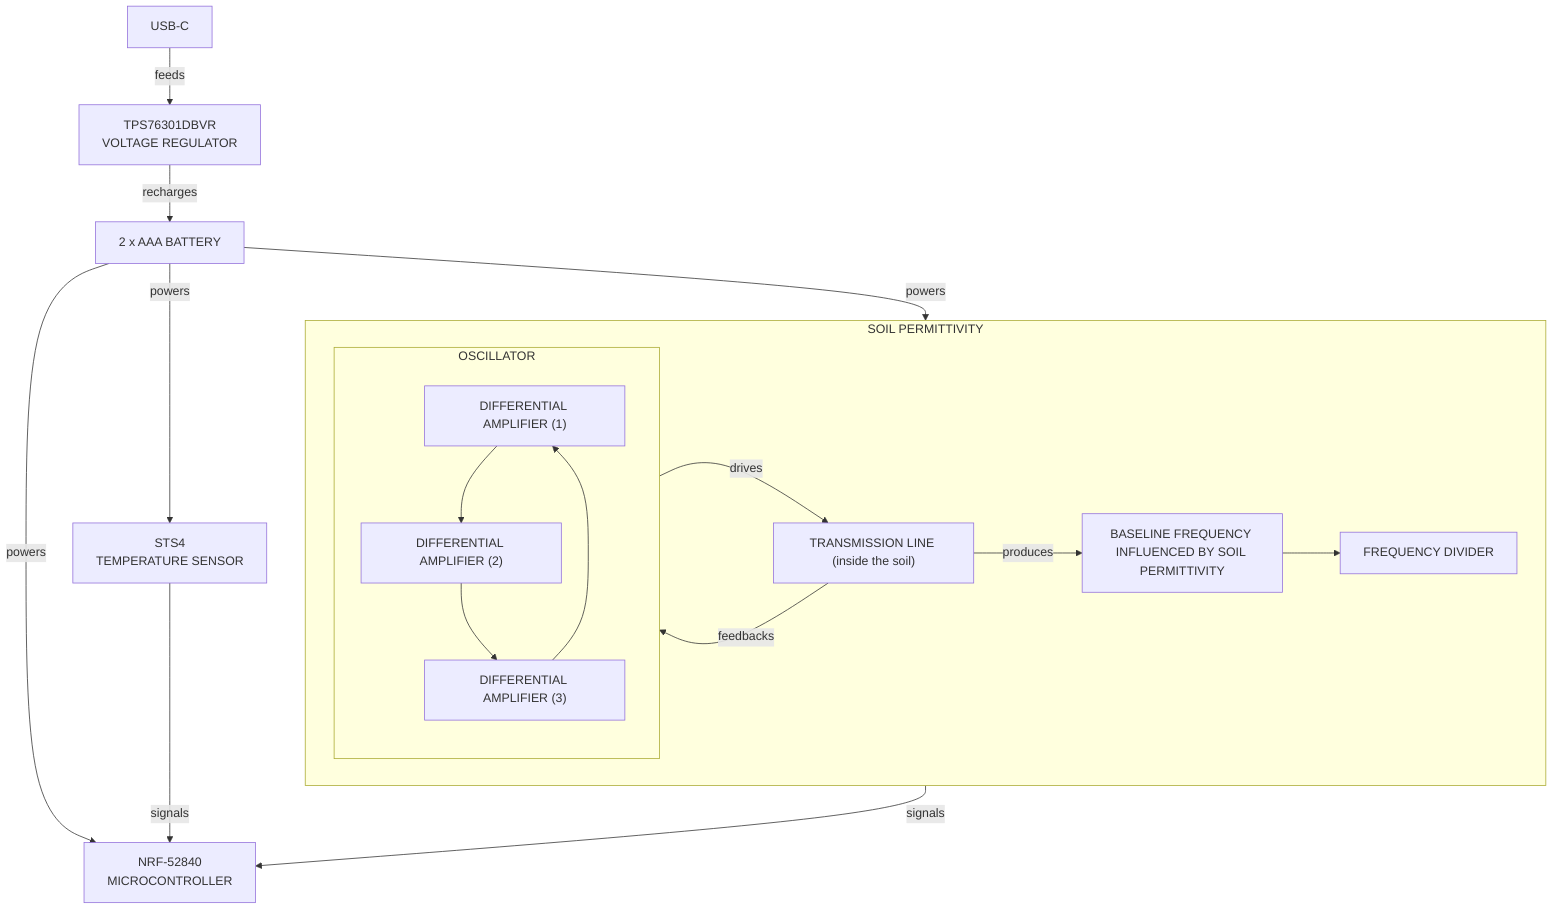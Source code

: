 %% SPDX-FileCopyrightText: 2025 <github.com/dpaletti/orti> contributors
%% SPDX-License-Identifier: CERN-OHL-S-2.0

graph TD
BATTERY["2 x AAA BATTERY"]
USB-C
VOLTAGE-REGULATOR["TPS76301DBVR <br> VOLTAGE REGULATOR"]
MICROCONTROLLER["NRF-52840 <br> MICROCONTROLLER"]
TEMPERATURE["STS4 <br> TEMPERATURE SENSOR"]

subgraph OSCILLATOR
         STAGE_1["DIFFERENTIAL AMPLIFIER (1)"]
         STAGE_2["DIFFERENTIAL AMPLIFIER (2)"]
         STAGE_3["DIFFERENTIAL AMPLIFIER (3)"]

         STAGE_1 --> STAGE_2
         STAGE_2 --> STAGE_3
         STAGE_3 --> STAGE_1
end

subgraph HUMIDITY["SOIL PERMITTIVITY"]
         LINE["TRANSMISSION LINE (inside the soil)"]
         MEASURED_FREQUENCY["BASELINE FREQUENCY INFLUENCED BY SOIL PERMITTIVITY"]
         OSCILLATOR --> |drives| LINE
         LINE --> |produces| MEASURED_FREQUENCY
         LINE --> |feedbacks| OSCILLATOR
         MEASURED_FREQUENCY --> DIVIDER["FREQUENCY DIVIDER"]
end

USB-C --> |feeds| VOLTAGE-REGULATOR
VOLTAGE-REGULATOR --> |recharges| BATTERY
BATTERY -->|powers| MICROCONTROLLER
BATTERY -->|powers| HUMIDITY
BATTERY -->|powers| TEMPERATURE

TEMPERATURE -->|signals| MICROCONTROLLER
HUMIDITY -->|signals| MICROCONTROLLER
